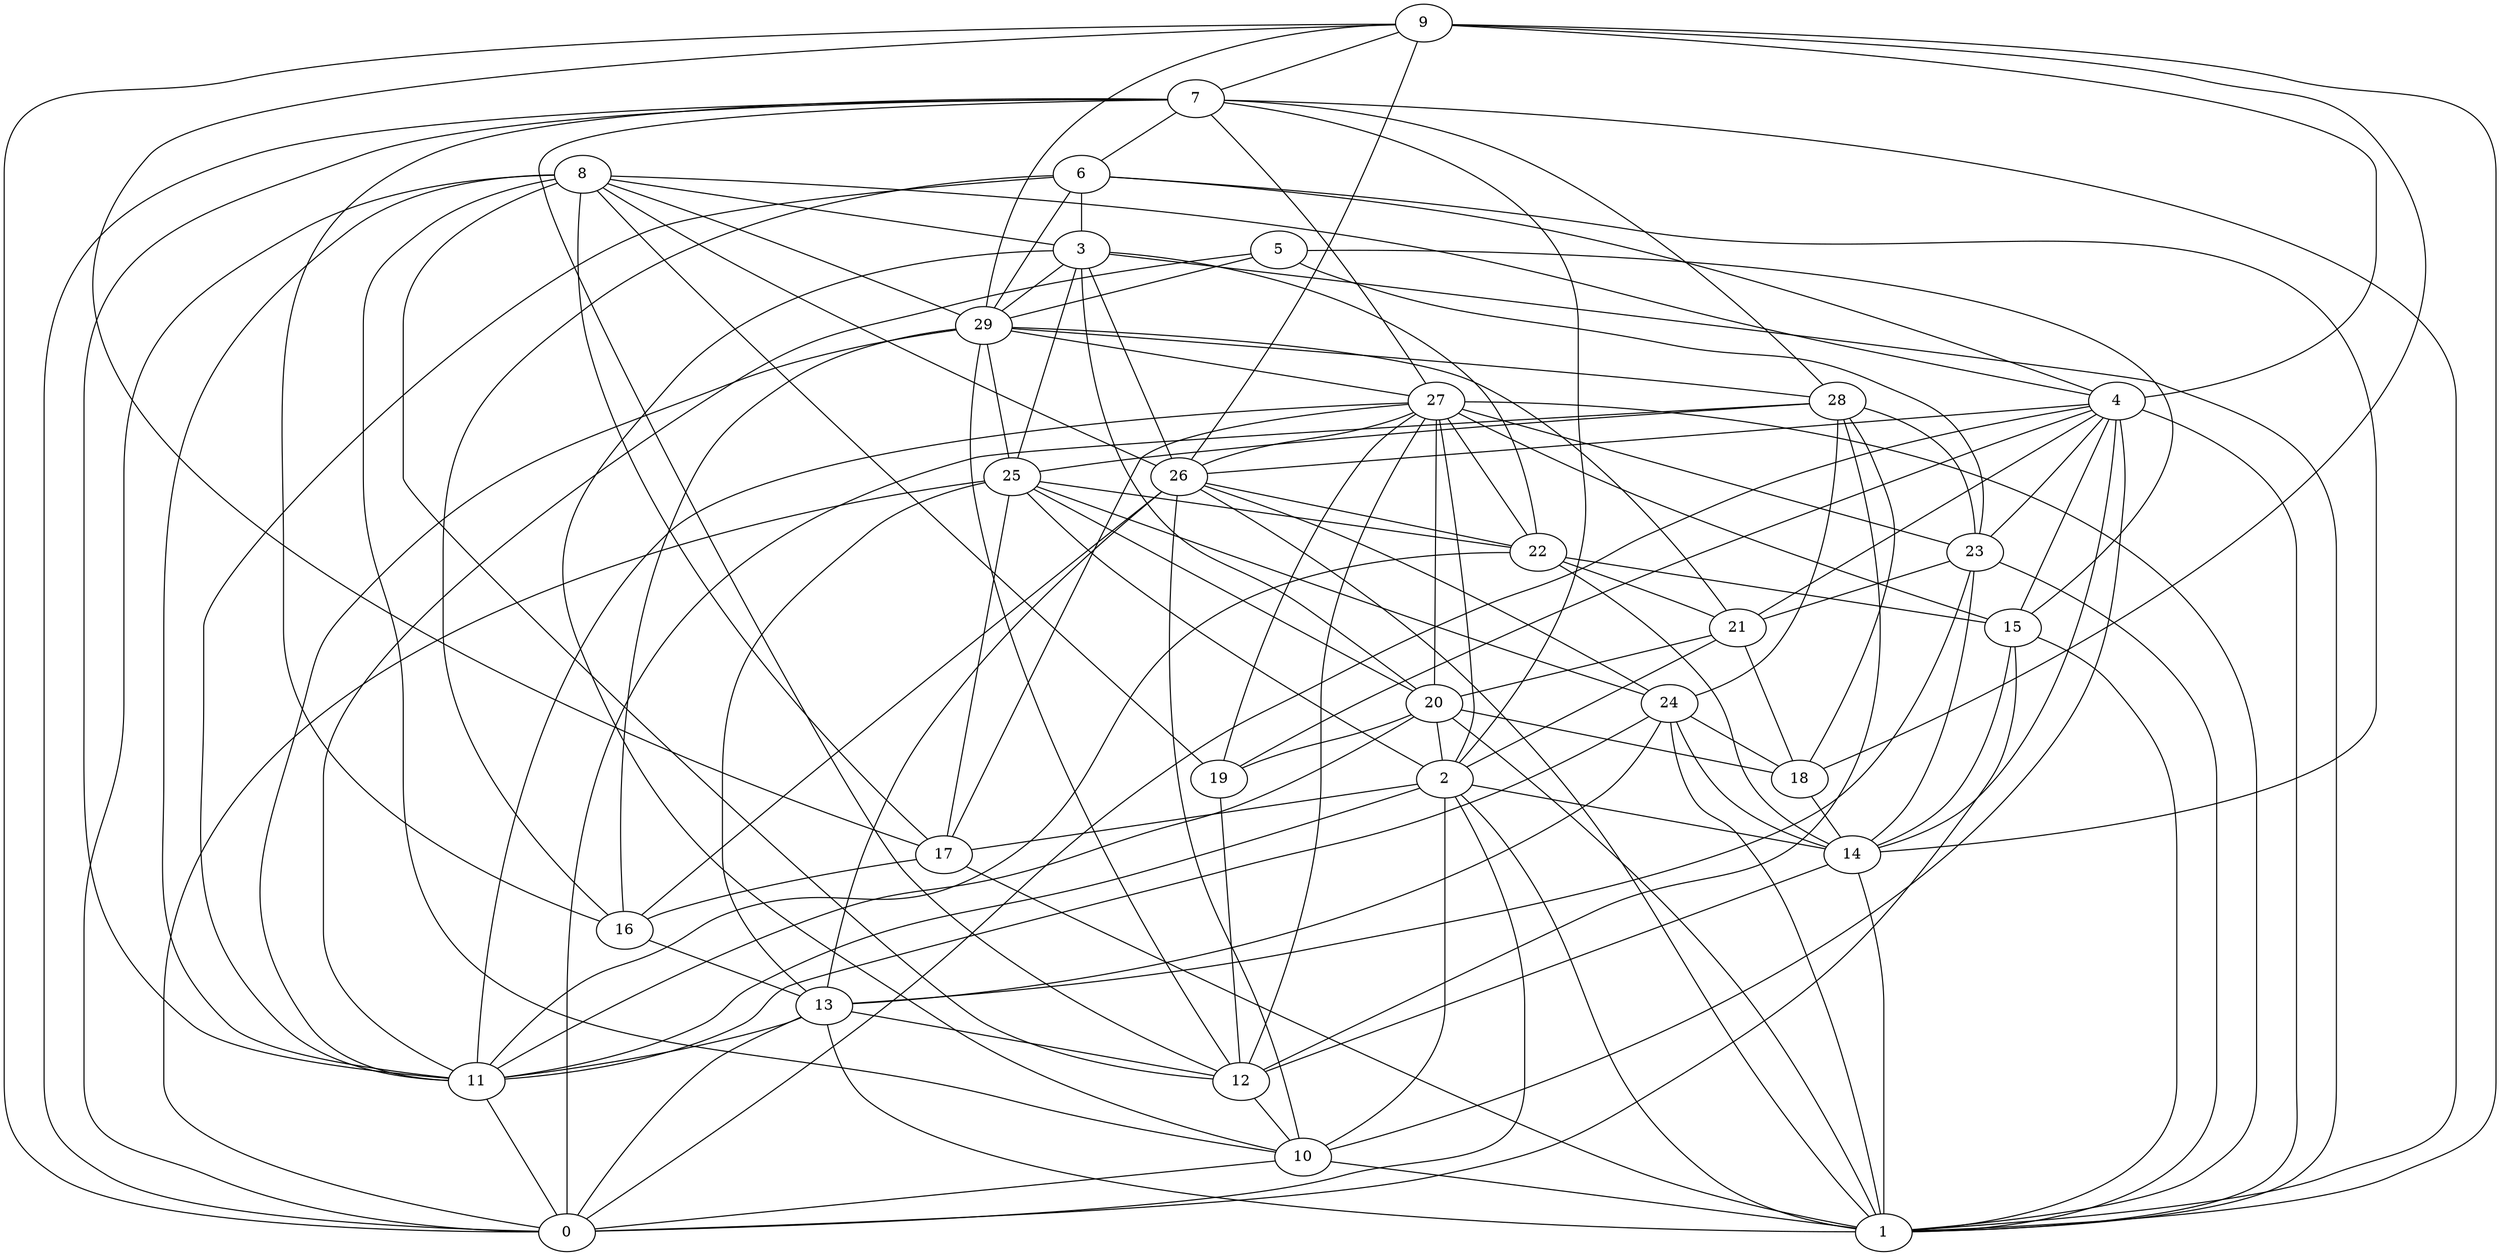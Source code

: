 digraph GG_graph {

subgraph G_graph {
edge [color = black]
"14" -> "12" [dir = none]
"26" -> "22" [dir = none]
"26" -> "13" [dir = none]
"26" -> "10" [dir = none]
"4" -> "23" [dir = none]
"4" -> "26" [dir = none]
"4" -> "15" [dir = none]
"4" -> "10" [dir = none]
"4" -> "21" [dir = none]
"29" -> "12" [dir = none]
"29" -> "28" [dir = none]
"29" -> "27" [dir = none]
"29" -> "21" [dir = none]
"29" -> "16" [dir = none]
"15" -> "0" [dir = none]
"15" -> "14" [dir = none]
"15" -> "1" [dir = none]
"13" -> "0" [dir = none]
"13" -> "12" [dir = none]
"13" -> "11" [dir = none]
"13" -> "1" [dir = none]
"8" -> "19" [dir = none]
"8" -> "26" [dir = none]
"8" -> "10" [dir = none]
"8" -> "29" [dir = none]
"16" -> "13" [dir = none]
"20" -> "11" [dir = none]
"24" -> "11" [dir = none]
"24" -> "18" [dir = none]
"24" -> "13" [dir = none]
"24" -> "14" [dir = none]
"22" -> "21" [dir = none]
"22" -> "11" [dir = none]
"22" -> "14" [dir = none]
"22" -> "15" [dir = none]
"9" -> "17" [dir = none]
"9" -> "26" [dir = none]
"9" -> "0" [dir = none]
"9" -> "29" [dir = none]
"9" -> "7" [dir = none]
"9" -> "1" [dir = none]
"9" -> "18" [dir = none]
"21" -> "2" [dir = none]
"23" -> "21" [dir = none]
"23" -> "14" [dir = none]
"23" -> "13" [dir = none]
"23" -> "1" [dir = none]
"5" -> "11" [dir = none]
"5" -> "29" [dir = none]
"5" -> "23" [dir = none]
"27" -> "12" [dir = none]
"27" -> "17" [dir = none]
"27" -> "20" [dir = none]
"27" -> "2" [dir = none]
"27" -> "19" [dir = none]
"27" -> "26" [dir = none]
"27" -> "1" [dir = none]
"28" -> "25" [dir = none]
"28" -> "18" [dir = none]
"28" -> "24" [dir = none]
"28" -> "0" [dir = none]
"10" -> "0" [dir = none]
"10" -> "1" [dir = none]
"7" -> "11" [dir = none]
"7" -> "0" [dir = none]
"7" -> "27" [dir = none]
"7" -> "28" [dir = none]
"7" -> "1" [dir = none]
"25" -> "2" [dir = none]
"25" -> "22" [dir = none]
"25" -> "13" [dir = none]
"25" -> "17" [dir = none]
"2" -> "1" [dir = none]
"2" -> "10" [dir = none]
"11" -> "0" [dir = none]
"3" -> "1" [dir = none]
"3" -> "22" [dir = none]
"3" -> "29" [dir = none]
"3" -> "10" [dir = none]
"3" -> "20" [dir = none]
"6" -> "29" [dir = none]
"6" -> "3" [dir = none]
"6" -> "14" [dir = none]
"6" -> "4" [dir = none]
"6" -> "16" [dir = none]
"19" -> "12" [dir = none]
"12" -> "10" [dir = none]
"9" -> "4" [dir = none]
"3" -> "26" [dir = none]
"2" -> "11" [dir = none]
"18" -> "14" [dir = none]
"25" -> "24" [dir = none]
"8" -> "17" [dir = none]
"29" -> "11" [dir = none]
"8" -> "11" [dir = none]
"2" -> "14" [dir = none]
"4" -> "14" [dir = none]
"25" -> "0" [dir = none]
"7" -> "2" [dir = none]
"6" -> "11" [dir = none]
"24" -> "1" [dir = none]
"20" -> "2" [dir = none]
"7" -> "6" [dir = none]
"14" -> "1" [dir = none]
"29" -> "25" [dir = none]
"2" -> "0" [dir = none]
"27" -> "23" [dir = none]
"2" -> "17" [dir = none]
"4" -> "1" [dir = none]
"8" -> "12" [dir = none]
"27" -> "15" [dir = none]
"21" -> "18" [dir = none]
"7" -> "16" [dir = none]
"20" -> "1" [dir = none]
"4" -> "19" [dir = none]
"17" -> "16" [dir = none]
"4" -> "0" [dir = none]
"20" -> "18" [dir = none]
"21" -> "20" [dir = none]
"8" -> "0" [dir = none]
"20" -> "19" [dir = none]
"7" -> "12" [dir = none]
"26" -> "1" [dir = none]
"26" -> "24" [dir = none]
"5" -> "15" [dir = none]
"8" -> "4" [dir = none]
"3" -> "25" [dir = none]
"27" -> "11" [dir = none]
"8" -> "3" [dir = none]
"27" -> "22" [dir = none]
"28" -> "12" [dir = none]
"25" -> "20" [dir = none]
"26" -> "16" [dir = none]
"17" -> "1" [dir = none]
"28" -> "23" [dir = none]
}

}
